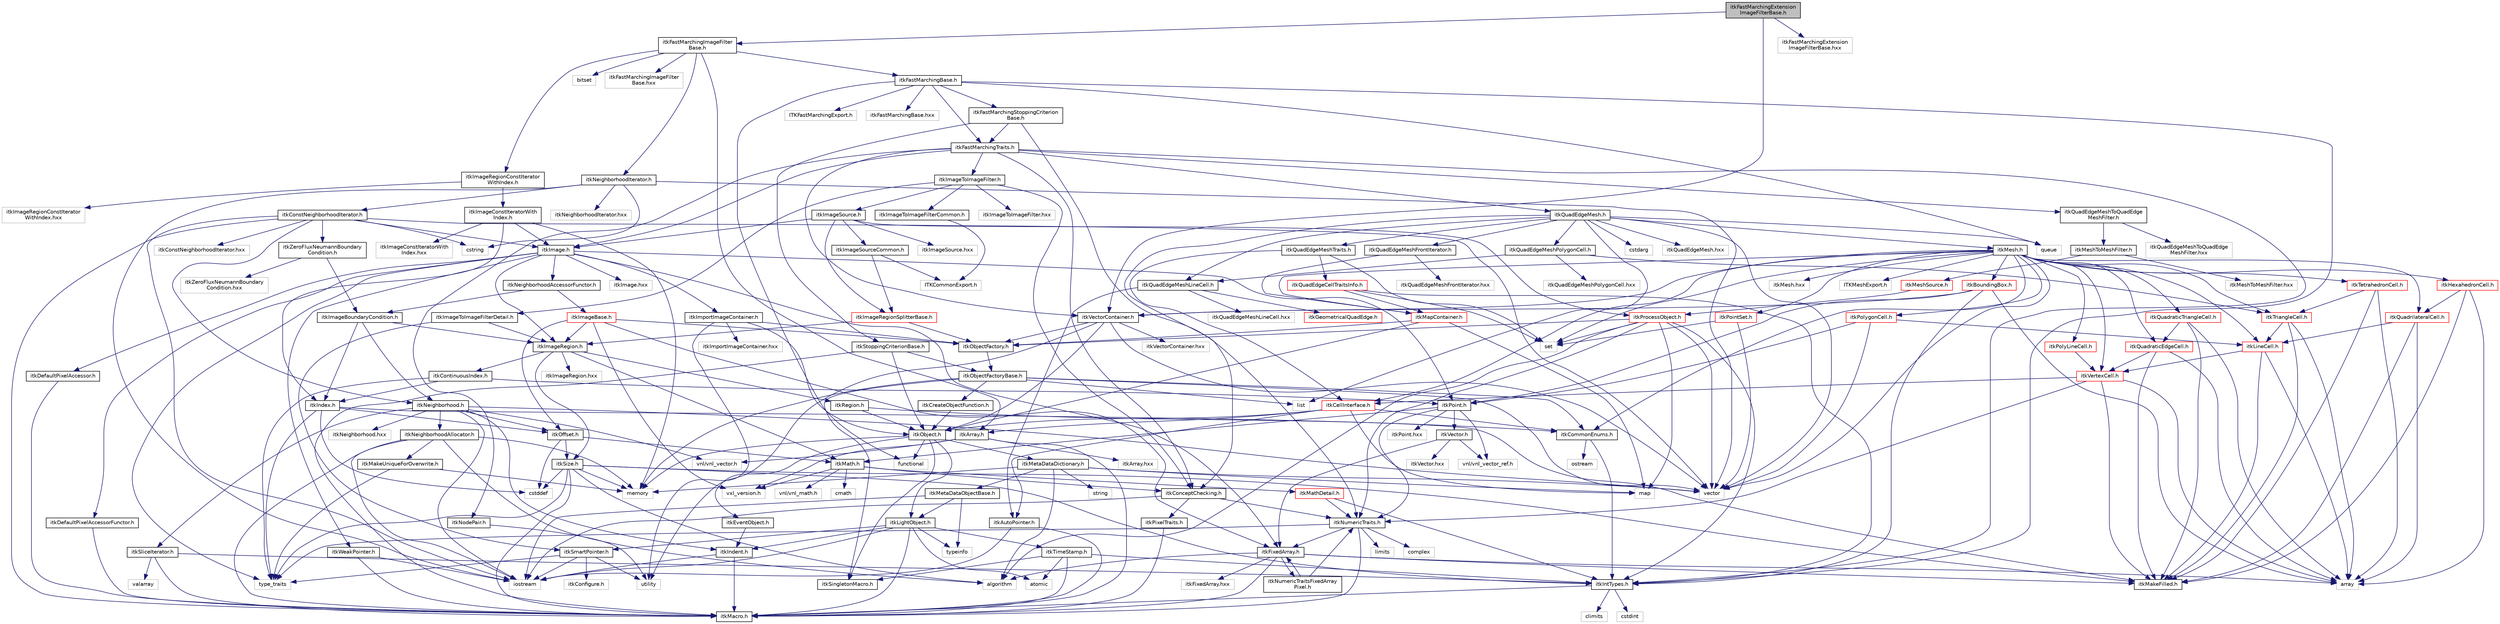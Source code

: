 digraph "itkFastMarchingExtensionImageFilterBase.h"
{
 // LATEX_PDF_SIZE
  edge [fontname="Helvetica",fontsize="10",labelfontname="Helvetica",labelfontsize="10"];
  node [fontname="Helvetica",fontsize="10",shape=record];
  Node1 [label="itkFastMarchingExtension\lImageFilterBase.h",height=0.2,width=0.4,color="black", fillcolor="grey75", style="filled", fontcolor="black",tooltip=" "];
  Node1 -> Node2 [color="midnightblue",fontsize="10",style="solid",fontname="Helvetica"];
  Node2 [label="itkFastMarchingImageFilter\lBase.h",height=0.2,width=0.4,color="black", fillcolor="white", style="filled",URL="$itkFastMarchingImageFilterBase_8h.html",tooltip=" "];
  Node2 -> Node3 [color="midnightblue",fontsize="10",style="solid",fontname="Helvetica"];
  Node3 [label="itkFastMarchingBase.h",height=0.2,width=0.4,color="black", fillcolor="white", style="filled",URL="$itkFastMarchingBase_8h.html",tooltip=" "];
  Node3 -> Node4 [color="midnightblue",fontsize="10",style="solid",fontname="Helvetica"];
  Node4 [label="itkIntTypes.h",height=0.2,width=0.4,color="black", fillcolor="white", style="filled",URL="$itkIntTypes_8h.html",tooltip=" "];
  Node4 -> Node5 [color="midnightblue",fontsize="10",style="solid",fontname="Helvetica"];
  Node5 [label="itkMacro.h",height=0.2,width=0.4,color="black", fillcolor="white", style="filled",URL="$itkMacro_8h.html",tooltip=" "];
  Node4 -> Node6 [color="midnightblue",fontsize="10",style="solid",fontname="Helvetica"];
  Node6 [label="cstdint",height=0.2,width=0.4,color="grey75", fillcolor="white", style="filled",tooltip=" "];
  Node4 -> Node7 [color="midnightblue",fontsize="10",style="solid",fontname="Helvetica"];
  Node7 [label="climits",height=0.2,width=0.4,color="grey75", fillcolor="white", style="filled",tooltip=" "];
  Node3 -> Node8 [color="midnightblue",fontsize="10",style="solid",fontname="Helvetica"];
  Node8 [label="itkFastMarchingStoppingCriterion\lBase.h",height=0.2,width=0.4,color="black", fillcolor="white", style="filled",URL="$itkFastMarchingStoppingCriterionBase_8h.html",tooltip=" "];
  Node8 -> Node9 [color="midnightblue",fontsize="10",style="solid",fontname="Helvetica"];
  Node9 [label="itkStoppingCriterionBase.h",height=0.2,width=0.4,color="black", fillcolor="white", style="filled",URL="$itkStoppingCriterionBase_8h.html",tooltip=" "];
  Node9 -> Node10 [color="midnightblue",fontsize="10",style="solid",fontname="Helvetica"];
  Node10 [label="itkObject.h",height=0.2,width=0.4,color="black", fillcolor="white", style="filled",URL="$itkObject_8h.html",tooltip=" "];
  Node10 -> Node11 [color="midnightblue",fontsize="10",style="solid",fontname="Helvetica"];
  Node11 [label="itkLightObject.h",height=0.2,width=0.4,color="black", fillcolor="white", style="filled",URL="$itkLightObject_8h.html",tooltip=" "];
  Node11 -> Node5 [color="midnightblue",fontsize="10",style="solid",fontname="Helvetica"];
  Node11 -> Node12 [color="midnightblue",fontsize="10",style="solid",fontname="Helvetica"];
  Node12 [label="itkSmartPointer.h",height=0.2,width=0.4,color="black", fillcolor="white", style="filled",URL="$itkSmartPointer_8h.html",tooltip=" "];
  Node12 -> Node13 [color="midnightblue",fontsize="10",style="solid",fontname="Helvetica"];
  Node13 [label="iostream",height=0.2,width=0.4,color="grey75", fillcolor="white", style="filled",tooltip=" "];
  Node12 -> Node14 [color="midnightblue",fontsize="10",style="solid",fontname="Helvetica"];
  Node14 [label="utility",height=0.2,width=0.4,color="grey75", fillcolor="white", style="filled",tooltip=" "];
  Node12 -> Node15 [color="midnightblue",fontsize="10",style="solid",fontname="Helvetica"];
  Node15 [label="type_traits",height=0.2,width=0.4,color="grey75", fillcolor="white", style="filled",tooltip=" "];
  Node12 -> Node16 [color="midnightblue",fontsize="10",style="solid",fontname="Helvetica"];
  Node16 [label="itkConfigure.h",height=0.2,width=0.4,color="grey75", fillcolor="white", style="filled",tooltip=" "];
  Node11 -> Node17 [color="midnightblue",fontsize="10",style="solid",fontname="Helvetica"];
  Node17 [label="itkTimeStamp.h",height=0.2,width=0.4,color="black", fillcolor="white", style="filled",URL="$itkTimeStamp_8h.html",tooltip=" "];
  Node17 -> Node5 [color="midnightblue",fontsize="10",style="solid",fontname="Helvetica"];
  Node17 -> Node4 [color="midnightblue",fontsize="10",style="solid",fontname="Helvetica"];
  Node17 -> Node18 [color="midnightblue",fontsize="10",style="solid",fontname="Helvetica"];
  Node18 [label="atomic",height=0.2,width=0.4,color="grey75", fillcolor="white", style="filled",tooltip=" "];
  Node17 -> Node19 [color="midnightblue",fontsize="10",style="solid",fontname="Helvetica"];
  Node19 [label="itkSingletonMacro.h",height=0.2,width=0.4,color="black", fillcolor="white", style="filled",URL="$itkSingletonMacro_8h.html",tooltip=" "];
  Node11 -> Node20 [color="midnightblue",fontsize="10",style="solid",fontname="Helvetica"];
  Node20 [label="itkIndent.h",height=0.2,width=0.4,color="black", fillcolor="white", style="filled",URL="$itkIndent_8h.html",tooltip=" "];
  Node20 -> Node5 [color="midnightblue",fontsize="10",style="solid",fontname="Helvetica"];
  Node20 -> Node13 [color="midnightblue",fontsize="10",style="solid",fontname="Helvetica"];
  Node11 -> Node18 [color="midnightblue",fontsize="10",style="solid",fontname="Helvetica"];
  Node11 -> Node13 [color="midnightblue",fontsize="10",style="solid",fontname="Helvetica"];
  Node11 -> Node21 [color="midnightblue",fontsize="10",style="solid",fontname="Helvetica"];
  Node21 [label="typeinfo",height=0.2,width=0.4,color="grey75", fillcolor="white", style="filled",tooltip=" "];
  Node10 -> Node22 [color="midnightblue",fontsize="10",style="solid",fontname="Helvetica"];
  Node22 [label="itkEventObject.h",height=0.2,width=0.4,color="black", fillcolor="white", style="filled",URL="$itkEventObject_8h.html",tooltip=" "];
  Node22 -> Node20 [color="midnightblue",fontsize="10",style="solid",fontname="Helvetica"];
  Node10 -> Node23 [color="midnightblue",fontsize="10",style="solid",fontname="Helvetica"];
  Node23 [label="itkMetaDataDictionary.h",height=0.2,width=0.4,color="black", fillcolor="white", style="filled",URL="$itkMetaDataDictionary_8h.html",tooltip=" "];
  Node23 -> Node24 [color="midnightblue",fontsize="10",style="solid",fontname="Helvetica"];
  Node24 [label="itkMetaDataObjectBase.h",height=0.2,width=0.4,color="black", fillcolor="white", style="filled",URL="$itkMetaDataObjectBase_8h.html",tooltip=" "];
  Node24 -> Node11 [color="midnightblue",fontsize="10",style="solid",fontname="Helvetica"];
  Node24 -> Node21 [color="midnightblue",fontsize="10",style="solid",fontname="Helvetica"];
  Node24 -> Node13 [color="midnightblue",fontsize="10",style="solid",fontname="Helvetica"];
  Node23 -> Node25 [color="midnightblue",fontsize="10",style="solid",fontname="Helvetica"];
  Node25 [label="algorithm",height=0.2,width=0.4,color="grey75", fillcolor="white", style="filled",tooltip=" "];
  Node23 -> Node26 [color="midnightblue",fontsize="10",style="solid",fontname="Helvetica"];
  Node26 [label="vector",height=0.2,width=0.4,color="grey75", fillcolor="white", style="filled",tooltip=" "];
  Node23 -> Node27 [color="midnightblue",fontsize="10",style="solid",fontname="Helvetica"];
  Node27 [label="map",height=0.2,width=0.4,color="grey75", fillcolor="white", style="filled",tooltip=" "];
  Node23 -> Node28 [color="midnightblue",fontsize="10",style="solid",fontname="Helvetica"];
  Node28 [label="string",height=0.2,width=0.4,color="grey75", fillcolor="white", style="filled",tooltip=" "];
  Node23 -> Node29 [color="midnightblue",fontsize="10",style="solid",fontname="Helvetica"];
  Node29 [label="memory",height=0.2,width=0.4,color="grey75", fillcolor="white", style="filled",tooltip=" "];
  Node10 -> Node19 [color="midnightblue",fontsize="10",style="solid",fontname="Helvetica"];
  Node10 -> Node30 [color="midnightblue",fontsize="10",style="solid",fontname="Helvetica"];
  Node30 [label="functional",height=0.2,width=0.4,color="grey75", fillcolor="white", style="filled",tooltip=" "];
  Node10 -> Node29 [color="midnightblue",fontsize="10",style="solid",fontname="Helvetica"];
  Node9 -> Node31 [color="midnightblue",fontsize="10",style="solid",fontname="Helvetica"];
  Node31 [label="itkObjectFactoryBase.h",height=0.2,width=0.4,color="black", fillcolor="white", style="filled",URL="$itkObjectFactoryBase_8h.html",tooltip=" "];
  Node31 -> Node32 [color="midnightblue",fontsize="10",style="solid",fontname="Helvetica"];
  Node32 [label="itkCreateObjectFunction.h",height=0.2,width=0.4,color="black", fillcolor="white", style="filled",URL="$itkCreateObjectFunction_8h.html",tooltip=" "];
  Node32 -> Node10 [color="midnightblue",fontsize="10",style="solid",fontname="Helvetica"];
  Node31 -> Node19 [color="midnightblue",fontsize="10",style="solid",fontname="Helvetica"];
  Node31 -> Node33 [color="midnightblue",fontsize="10",style="solid",fontname="Helvetica"];
  Node33 [label="itkCommonEnums.h",height=0.2,width=0.4,color="black", fillcolor="white", style="filled",URL="$itkCommonEnums_8h.html",tooltip=" "];
  Node33 -> Node4 [color="midnightblue",fontsize="10",style="solid",fontname="Helvetica"];
  Node33 -> Node34 [color="midnightblue",fontsize="10",style="solid",fontname="Helvetica"];
  Node34 [label="ostream",height=0.2,width=0.4,color="grey75", fillcolor="white", style="filled",tooltip=" "];
  Node31 -> Node35 [color="midnightblue",fontsize="10",style="solid",fontname="Helvetica"];
  Node35 [label="list",height=0.2,width=0.4,color="grey75", fillcolor="white", style="filled",tooltip=" "];
  Node31 -> Node29 [color="midnightblue",fontsize="10",style="solid",fontname="Helvetica"];
  Node31 -> Node26 [color="midnightblue",fontsize="10",style="solid",fontname="Helvetica"];
  Node9 -> Node5 [color="midnightblue",fontsize="10",style="solid",fontname="Helvetica"];
  Node8 -> Node36 [color="midnightblue",fontsize="10",style="solid",fontname="Helvetica"];
  Node36 [label="itkNumericTraits.h",height=0.2,width=0.4,color="black", fillcolor="white", style="filled",URL="$itkNumericTraits_8h.html",tooltip=" "];
  Node36 -> Node5 [color="midnightblue",fontsize="10",style="solid",fontname="Helvetica"];
  Node36 -> Node37 [color="midnightblue",fontsize="10",style="solid",fontname="Helvetica"];
  Node37 [label="limits",height=0.2,width=0.4,color="grey75", fillcolor="white", style="filled",tooltip=" "];
  Node36 -> Node38 [color="midnightblue",fontsize="10",style="solid",fontname="Helvetica"];
  Node38 [label="complex",height=0.2,width=0.4,color="grey75", fillcolor="white", style="filled",tooltip=" "];
  Node36 -> Node15 [color="midnightblue",fontsize="10",style="solid",fontname="Helvetica"];
  Node36 -> Node39 [color="midnightblue",fontsize="10",style="solid",fontname="Helvetica"];
  Node39 [label="itkFixedArray.h",height=0.2,width=0.4,color="black", fillcolor="white", style="filled",URL="$itkFixedArray_8h.html",tooltip=" "];
  Node39 -> Node5 [color="midnightblue",fontsize="10",style="solid",fontname="Helvetica"];
  Node39 -> Node40 [color="midnightblue",fontsize="10",style="solid",fontname="Helvetica"];
  Node40 [label="itkMakeFilled.h",height=0.2,width=0.4,color="black", fillcolor="white", style="filled",URL="$itkMakeFilled_8h.html",tooltip=" "];
  Node39 -> Node25 [color="midnightblue",fontsize="10",style="solid",fontname="Helvetica"];
  Node39 -> Node41 [color="midnightblue",fontsize="10",style="solid",fontname="Helvetica"];
  Node41 [label="array",height=0.2,width=0.4,color="grey75", fillcolor="white", style="filled",tooltip=" "];
  Node39 -> Node42 [color="midnightblue",fontsize="10",style="solid",fontname="Helvetica"];
  Node42 [label="itkFixedArray.hxx",height=0.2,width=0.4,color="grey75", fillcolor="white", style="filled",tooltip=" "];
  Node39 -> Node43 [color="midnightblue",fontsize="10",style="solid",fontname="Helvetica"];
  Node43 [label="itkNumericTraitsFixedArray\lPixel.h",height=0.2,width=0.4,color="black", fillcolor="white", style="filled",URL="$itkNumericTraitsFixedArrayPixel_8h.html",tooltip=" "];
  Node43 -> Node36 [color="midnightblue",fontsize="10",style="solid",fontname="Helvetica"];
  Node43 -> Node39 [color="midnightblue",fontsize="10",style="solid",fontname="Helvetica"];
  Node8 -> Node44 [color="midnightblue",fontsize="10",style="solid",fontname="Helvetica"];
  Node44 [label="itkFastMarchingTraits.h",height=0.2,width=0.4,color="black", fillcolor="white", style="filled",URL="$itkFastMarchingTraits_8h.html",tooltip=" "];
  Node44 -> Node4 [color="midnightblue",fontsize="10",style="solid",fontname="Helvetica"];
  Node44 -> Node45 [color="midnightblue",fontsize="10",style="solid",fontname="Helvetica"];
  Node45 [label="itkVectorContainer.h",height=0.2,width=0.4,color="black", fillcolor="white", style="filled",URL="$itkVectorContainer_8h.html",tooltip=" "];
  Node45 -> Node10 [color="midnightblue",fontsize="10",style="solid",fontname="Helvetica"];
  Node45 -> Node46 [color="midnightblue",fontsize="10",style="solid",fontname="Helvetica"];
  Node46 [label="itkObjectFactory.h",height=0.2,width=0.4,color="black", fillcolor="white", style="filled",URL="$itkObjectFactory_8h.html",tooltip=" "];
  Node46 -> Node31 [color="midnightblue",fontsize="10",style="solid",fontname="Helvetica"];
  Node45 -> Node14 [color="midnightblue",fontsize="10",style="solid",fontname="Helvetica"];
  Node45 -> Node26 [color="midnightblue",fontsize="10",style="solid",fontname="Helvetica"];
  Node45 -> Node47 [color="midnightblue",fontsize="10",style="solid",fontname="Helvetica"];
  Node47 [label="itkVectorContainer.hxx",height=0.2,width=0.4,color="grey75", fillcolor="white", style="filled",tooltip=" "];
  Node44 -> Node48 [color="midnightblue",fontsize="10",style="solid",fontname="Helvetica"];
  Node48 [label="itkConceptChecking.h",height=0.2,width=0.4,color="black", fillcolor="white", style="filled",URL="$itkConceptChecking_8h.html",tooltip=" "];
  Node48 -> Node49 [color="midnightblue",fontsize="10",style="solid",fontname="Helvetica"];
  Node49 [label="itkPixelTraits.h",height=0.2,width=0.4,color="black", fillcolor="white", style="filled",URL="$itkPixelTraits_8h.html",tooltip=" "];
  Node49 -> Node5 [color="midnightblue",fontsize="10",style="solid",fontname="Helvetica"];
  Node48 -> Node36 [color="midnightblue",fontsize="10",style="solid",fontname="Helvetica"];
  Node48 -> Node13 [color="midnightblue",fontsize="10",style="solid",fontname="Helvetica"];
  Node44 -> Node50 [color="midnightblue",fontsize="10",style="solid",fontname="Helvetica"];
  Node50 [label="itkImage.h",height=0.2,width=0.4,color="black", fillcolor="white", style="filled",URL="$itkImage_8h.html",tooltip=" "];
  Node50 -> Node51 [color="midnightblue",fontsize="10",style="solid",fontname="Helvetica"];
  Node51 [label="itkImageRegion.h",height=0.2,width=0.4,color="black", fillcolor="white", style="filled",URL="$itkImageRegion_8h.html",tooltip=" "];
  Node51 -> Node52 [color="midnightblue",fontsize="10",style="solid",fontname="Helvetica"];
  Node52 [label="itkRegion.h",height=0.2,width=0.4,color="black", fillcolor="white", style="filled",URL="$itkRegion_8h.html",tooltip=" "];
  Node52 -> Node10 [color="midnightblue",fontsize="10",style="solid",fontname="Helvetica"];
  Node52 -> Node33 [color="midnightblue",fontsize="10",style="solid",fontname="Helvetica"];
  Node51 -> Node53 [color="midnightblue",fontsize="10",style="solid",fontname="Helvetica"];
  Node53 [label="itkSize.h",height=0.2,width=0.4,color="black", fillcolor="white", style="filled",URL="$itkSize_8h.html",tooltip=" "];
  Node53 -> Node4 [color="midnightblue",fontsize="10",style="solid",fontname="Helvetica"];
  Node53 -> Node5 [color="midnightblue",fontsize="10",style="solid",fontname="Helvetica"];
  Node53 -> Node40 [color="midnightblue",fontsize="10",style="solid",fontname="Helvetica"];
  Node53 -> Node25 [color="midnightblue",fontsize="10",style="solid",fontname="Helvetica"];
  Node53 -> Node54 [color="midnightblue",fontsize="10",style="solid",fontname="Helvetica"];
  Node54 [label="cstddef",height=0.2,width=0.4,color="grey75", fillcolor="white", style="filled",tooltip=" "];
  Node53 -> Node15 [color="midnightblue",fontsize="10",style="solid",fontname="Helvetica"];
  Node53 -> Node29 [color="midnightblue",fontsize="10",style="solid",fontname="Helvetica"];
  Node51 -> Node55 [color="midnightblue",fontsize="10",style="solid",fontname="Helvetica"];
  Node55 [label="itkContinuousIndex.h",height=0.2,width=0.4,color="black", fillcolor="white", style="filled",URL="$itkContinuousIndex_8h.html",tooltip=" "];
  Node55 -> Node56 [color="midnightblue",fontsize="10",style="solid",fontname="Helvetica"];
  Node56 [label="itkPoint.h",height=0.2,width=0.4,color="black", fillcolor="white", style="filled",URL="$itkPoint_8h.html",tooltip=" "];
  Node56 -> Node36 [color="midnightblue",fontsize="10",style="solid",fontname="Helvetica"];
  Node56 -> Node57 [color="midnightblue",fontsize="10",style="solid",fontname="Helvetica"];
  Node57 [label="itkVector.h",height=0.2,width=0.4,color="black", fillcolor="white", style="filled",URL="$itkVector_8h.html",tooltip=" "];
  Node57 -> Node39 [color="midnightblue",fontsize="10",style="solid",fontname="Helvetica"];
  Node57 -> Node58 [color="midnightblue",fontsize="10",style="solid",fontname="Helvetica"];
  Node58 [label="vnl/vnl_vector_ref.h",height=0.2,width=0.4,color="grey75", fillcolor="white", style="filled",tooltip=" "];
  Node57 -> Node59 [color="midnightblue",fontsize="10",style="solid",fontname="Helvetica"];
  Node59 [label="itkVector.hxx",height=0.2,width=0.4,color="grey75", fillcolor="white", style="filled",tooltip=" "];
  Node56 -> Node58 [color="midnightblue",fontsize="10",style="solid",fontname="Helvetica"];
  Node56 -> Node60 [color="midnightblue",fontsize="10",style="solid",fontname="Helvetica"];
  Node60 [label="itkMath.h",height=0.2,width=0.4,color="black", fillcolor="white", style="filled",URL="$itkMath_8h.html",tooltip=" "];
  Node60 -> Node61 [color="midnightblue",fontsize="10",style="solid",fontname="Helvetica"];
  Node61 [label="cmath",height=0.2,width=0.4,color="grey75", fillcolor="white", style="filled",tooltip=" "];
  Node60 -> Node62 [color="midnightblue",fontsize="10",style="solid",fontname="Helvetica"];
  Node62 [label="itkMathDetail.h",height=0.2,width=0.4,color="red", fillcolor="white", style="filled",URL="$itkMathDetail_8h.html",tooltip=" "];
  Node62 -> Node4 [color="midnightblue",fontsize="10",style="solid",fontname="Helvetica"];
  Node62 -> Node36 [color="midnightblue",fontsize="10",style="solid",fontname="Helvetica"];
  Node60 -> Node48 [color="midnightblue",fontsize="10",style="solid",fontname="Helvetica"];
  Node60 -> Node64 [color="midnightblue",fontsize="10",style="solid",fontname="Helvetica"];
  Node64 [label="vnl/vnl_math.h",height=0.2,width=0.4,color="grey75", fillcolor="white", style="filled",tooltip=" "];
  Node60 -> Node65 [color="midnightblue",fontsize="10",style="solid",fontname="Helvetica"];
  Node65 [label="vxl_version.h",height=0.2,width=0.4,color="grey75", fillcolor="white", style="filled",tooltip=" "];
  Node56 -> Node66 [color="midnightblue",fontsize="10",style="solid",fontname="Helvetica"];
  Node66 [label="itkPoint.hxx",height=0.2,width=0.4,color="grey75", fillcolor="white", style="filled",tooltip=" "];
  Node55 -> Node67 [color="midnightblue",fontsize="10",style="solid",fontname="Helvetica"];
  Node67 [label="itkIndex.h",height=0.2,width=0.4,color="black", fillcolor="white", style="filled",URL="$itkIndex_8h.html",tooltip=" "];
  Node67 -> Node40 [color="midnightblue",fontsize="10",style="solid",fontname="Helvetica"];
  Node67 -> Node68 [color="midnightblue",fontsize="10",style="solid",fontname="Helvetica"];
  Node68 [label="itkOffset.h",height=0.2,width=0.4,color="black", fillcolor="white", style="filled",URL="$itkOffset_8h.html",tooltip=" "];
  Node68 -> Node53 [color="midnightblue",fontsize="10",style="solid",fontname="Helvetica"];
  Node68 -> Node60 [color="midnightblue",fontsize="10",style="solid",fontname="Helvetica"];
  Node68 -> Node54 [color="midnightblue",fontsize="10",style="solid",fontname="Helvetica"];
  Node67 -> Node54 [color="midnightblue",fontsize="10",style="solid",fontname="Helvetica"];
  Node67 -> Node15 [color="midnightblue",fontsize="10",style="solid",fontname="Helvetica"];
  Node55 -> Node15 [color="midnightblue",fontsize="10",style="solid",fontname="Helvetica"];
  Node51 -> Node60 [color="midnightblue",fontsize="10",style="solid",fontname="Helvetica"];
  Node51 -> Node69 [color="midnightblue",fontsize="10",style="solid",fontname="Helvetica"];
  Node69 [label="itkImageRegion.hxx",height=0.2,width=0.4,color="grey75", fillcolor="white", style="filled",tooltip=" "];
  Node50 -> Node70 [color="midnightblue",fontsize="10",style="solid",fontname="Helvetica"];
  Node70 [label="itkImportImageContainer.h",height=0.2,width=0.4,color="black", fillcolor="white", style="filled",URL="$itkImportImageContainer_8h.html",tooltip=" "];
  Node70 -> Node10 [color="midnightblue",fontsize="10",style="solid",fontname="Helvetica"];
  Node70 -> Node46 [color="midnightblue",fontsize="10",style="solid",fontname="Helvetica"];
  Node70 -> Node14 [color="midnightblue",fontsize="10",style="solid",fontname="Helvetica"];
  Node70 -> Node71 [color="midnightblue",fontsize="10",style="solid",fontname="Helvetica"];
  Node71 [label="itkImportImageContainer.hxx",height=0.2,width=0.4,color="grey75", fillcolor="white", style="filled",tooltip=" "];
  Node50 -> Node72 [color="midnightblue",fontsize="10",style="solid",fontname="Helvetica"];
  Node72 [label="itkDefaultPixelAccessor.h",height=0.2,width=0.4,color="black", fillcolor="white", style="filled",URL="$itkDefaultPixelAccessor_8h.html",tooltip=" "];
  Node72 -> Node5 [color="midnightblue",fontsize="10",style="solid",fontname="Helvetica"];
  Node50 -> Node73 [color="midnightblue",fontsize="10",style="solid",fontname="Helvetica"];
  Node73 [label="itkDefaultPixelAccessorFunctor.h",height=0.2,width=0.4,color="black", fillcolor="white", style="filled",URL="$itkDefaultPixelAccessorFunctor_8h.html",tooltip=" "];
  Node73 -> Node5 [color="midnightblue",fontsize="10",style="solid",fontname="Helvetica"];
  Node50 -> Node56 [color="midnightblue",fontsize="10",style="solid",fontname="Helvetica"];
  Node50 -> Node39 [color="midnightblue",fontsize="10",style="solid",fontname="Helvetica"];
  Node50 -> Node74 [color="midnightblue",fontsize="10",style="solid",fontname="Helvetica"];
  Node74 [label="itkWeakPointer.h",height=0.2,width=0.4,color="black", fillcolor="white", style="filled",URL="$itkWeakPointer_8h.html",tooltip=" "];
  Node74 -> Node5 [color="midnightblue",fontsize="10",style="solid",fontname="Helvetica"];
  Node74 -> Node13 [color="midnightblue",fontsize="10",style="solid",fontname="Helvetica"];
  Node50 -> Node75 [color="midnightblue",fontsize="10",style="solid",fontname="Helvetica"];
  Node75 [label="itkNeighborhoodAccessorFunctor.h",height=0.2,width=0.4,color="black", fillcolor="white", style="filled",URL="$itkNeighborhoodAccessorFunctor_8h.html",tooltip=" "];
  Node75 -> Node76 [color="midnightblue",fontsize="10",style="solid",fontname="Helvetica"];
  Node76 [label="itkImageBoundaryCondition.h",height=0.2,width=0.4,color="black", fillcolor="white", style="filled",URL="$itkImageBoundaryCondition_8h.html",tooltip=" "];
  Node76 -> Node67 [color="midnightblue",fontsize="10",style="solid",fontname="Helvetica"];
  Node76 -> Node77 [color="midnightblue",fontsize="10",style="solid",fontname="Helvetica"];
  Node77 [label="itkNeighborhood.h",height=0.2,width=0.4,color="black", fillcolor="white", style="filled",URL="$itkNeighborhood_8h.html",tooltip=" "];
  Node77 -> Node13 [color="midnightblue",fontsize="10",style="solid",fontname="Helvetica"];
  Node77 -> Node78 [color="midnightblue",fontsize="10",style="solid",fontname="Helvetica"];
  Node78 [label="itkNeighborhoodAllocator.h",height=0.2,width=0.4,color="black", fillcolor="white", style="filled",URL="$itkNeighborhoodAllocator_8h.html",tooltip=" "];
  Node78 -> Node79 [color="midnightblue",fontsize="10",style="solid",fontname="Helvetica"];
  Node79 [label="itkMakeUniqueForOverwrite.h",height=0.2,width=0.4,color="black", fillcolor="white", style="filled",URL="$itkMakeUniqueForOverwrite_8h.html",tooltip=" "];
  Node79 -> Node29 [color="midnightblue",fontsize="10",style="solid",fontname="Helvetica"];
  Node79 -> Node15 [color="midnightblue",fontsize="10",style="solid",fontname="Helvetica"];
  Node78 -> Node25 [color="midnightblue",fontsize="10",style="solid",fontname="Helvetica"];
  Node78 -> Node13 [color="midnightblue",fontsize="10",style="solid",fontname="Helvetica"];
  Node78 -> Node29 [color="midnightblue",fontsize="10",style="solid",fontname="Helvetica"];
  Node78 -> Node5 [color="midnightblue",fontsize="10",style="solid",fontname="Helvetica"];
  Node77 -> Node20 [color="midnightblue",fontsize="10",style="solid",fontname="Helvetica"];
  Node77 -> Node80 [color="midnightblue",fontsize="10",style="solid",fontname="Helvetica"];
  Node80 [label="itkSliceIterator.h",height=0.2,width=0.4,color="black", fillcolor="white", style="filled",URL="$itkSliceIterator_8h.html",tooltip=" "];
  Node80 -> Node5 [color="midnightblue",fontsize="10",style="solid",fontname="Helvetica"];
  Node80 -> Node4 [color="midnightblue",fontsize="10",style="solid",fontname="Helvetica"];
  Node80 -> Node81 [color="midnightblue",fontsize="10",style="solid",fontname="Helvetica"];
  Node81 [label="valarray",height=0.2,width=0.4,color="grey75", fillcolor="white", style="filled",tooltip=" "];
  Node77 -> Node82 [color="midnightblue",fontsize="10",style="solid",fontname="Helvetica"];
  Node82 [label="vnl/vnl_vector.h",height=0.2,width=0.4,color="grey75", fillcolor="white", style="filled",tooltip=" "];
  Node77 -> Node68 [color="midnightblue",fontsize="10",style="solid",fontname="Helvetica"];
  Node77 -> Node26 [color="midnightblue",fontsize="10",style="solid",fontname="Helvetica"];
  Node77 -> Node83 [color="midnightblue",fontsize="10",style="solid",fontname="Helvetica"];
  Node83 [label="itkNeighborhood.hxx",height=0.2,width=0.4,color="grey75", fillcolor="white", style="filled",tooltip=" "];
  Node76 -> Node51 [color="midnightblue",fontsize="10",style="solid",fontname="Helvetica"];
  Node75 -> Node84 [color="midnightblue",fontsize="10",style="solid",fontname="Helvetica"];
  Node84 [label="itkImageBase.h",height=0.2,width=0.4,color="red", fillcolor="white", style="filled",URL="$itkImageBase_8h.html",tooltip=" "];
  Node84 -> Node51 [color="midnightblue",fontsize="10",style="solid",fontname="Helvetica"];
  Node84 -> Node46 [color="midnightblue",fontsize="10",style="solid",fontname="Helvetica"];
  Node84 -> Node68 [color="midnightblue",fontsize="10",style="solid",fontname="Helvetica"];
  Node84 -> Node39 [color="midnightblue",fontsize="10",style="solid",fontname="Helvetica"];
  Node84 -> Node65 [color="midnightblue",fontsize="10",style="solid",fontname="Helvetica"];
  Node50 -> Node15 [color="midnightblue",fontsize="10",style="solid",fontname="Helvetica"];
  Node50 -> Node101 [color="midnightblue",fontsize="10",style="solid",fontname="Helvetica"];
  Node101 [label="itkImage.hxx",height=0.2,width=0.4,color="grey75", fillcolor="white", style="filled",tooltip=" "];
  Node44 -> Node102 [color="midnightblue",fontsize="10",style="solid",fontname="Helvetica"];
  Node102 [label="itkQuadEdgeMesh.h",height=0.2,width=0.4,color="black", fillcolor="white", style="filled",URL="$itkQuadEdgeMesh_8h.html",tooltip=" "];
  Node102 -> Node103 [color="midnightblue",fontsize="10",style="solid",fontname="Helvetica"];
  Node103 [label="cstdarg",height=0.2,width=0.4,color="grey75", fillcolor="white", style="filled",tooltip=" "];
  Node102 -> Node104 [color="midnightblue",fontsize="10",style="solid",fontname="Helvetica"];
  Node104 [label="queue",height=0.2,width=0.4,color="grey75", fillcolor="white", style="filled",tooltip=" "];
  Node102 -> Node26 [color="midnightblue",fontsize="10",style="solid",fontname="Helvetica"];
  Node102 -> Node35 [color="midnightblue",fontsize="10",style="solid",fontname="Helvetica"];
  Node102 -> Node105 [color="midnightblue",fontsize="10",style="solid",fontname="Helvetica"];
  Node105 [label="itkMesh.h",height=0.2,width=0.4,color="black", fillcolor="white", style="filled",URL="$itkMesh_8h.html",tooltip=" "];
  Node105 -> Node106 [color="midnightblue",fontsize="10",style="solid",fontname="Helvetica"];
  Node106 [label="itkPointSet.h",height=0.2,width=0.4,color="red", fillcolor="white", style="filled",URL="$itkPointSet_8h.html",tooltip=" "];
  Node106 -> Node26 [color="midnightblue",fontsize="10",style="solid",fontname="Helvetica"];
  Node106 -> Node114 [color="midnightblue",fontsize="10",style="solid",fontname="Helvetica"];
  Node114 [label="set",height=0.2,width=0.4,color="grey75", fillcolor="white", style="filled",tooltip=" "];
  Node105 -> Node116 [color="midnightblue",fontsize="10",style="solid",fontname="Helvetica"];
  Node116 [label="itkBoundingBox.h",height=0.2,width=0.4,color="red", fillcolor="white", style="filled",URL="$itkBoundingBox_8h.html",tooltip=" "];
  Node116 -> Node56 [color="midnightblue",fontsize="10",style="solid",fontname="Helvetica"];
  Node116 -> Node45 [color="midnightblue",fontsize="10",style="solid",fontname="Helvetica"];
  Node116 -> Node4 [color="midnightblue",fontsize="10",style="solid",fontname="Helvetica"];
  Node116 -> Node41 [color="midnightblue",fontsize="10",style="solid",fontname="Helvetica"];
  Node105 -> Node108 [color="midnightblue",fontsize="10",style="solid",fontname="Helvetica"];
  Node108 [label="itkCellInterface.h",height=0.2,width=0.4,color="red", fillcolor="white", style="filled",URL="$itkCellInterface_8h.html",tooltip=" "];
  Node108 -> Node10 [color="midnightblue",fontsize="10",style="solid",fontname="Helvetica"];
  Node108 -> Node110 [color="midnightblue",fontsize="10",style="solid",fontname="Helvetica"];
  Node110 [label="itkAutoPointer.h",height=0.2,width=0.4,color="black", fillcolor="white", style="filled",URL="$itkAutoPointer_8h.html",tooltip=" "];
  Node110 -> Node5 [color="midnightblue",fontsize="10",style="solid",fontname="Helvetica"];
  Node110 -> Node13 [color="midnightblue",fontsize="10",style="solid",fontname="Helvetica"];
  Node108 -> Node111 [color="midnightblue",fontsize="10",style="solid",fontname="Helvetica"];
  Node111 [label="itkArray.h",height=0.2,width=0.4,color="black", fillcolor="white", style="filled",URL="$itkArray_8h.html",tooltip=" "];
  Node111 -> Node5 [color="midnightblue",fontsize="10",style="solid",fontname="Helvetica"];
  Node111 -> Node65 [color="midnightblue",fontsize="10",style="solid",fontname="Helvetica"];
  Node111 -> Node82 [color="midnightblue",fontsize="10",style="solid",fontname="Helvetica"];
  Node111 -> Node112 [color="midnightblue",fontsize="10",style="solid",fontname="Helvetica"];
  Node112 [label="itkArray.hxx",height=0.2,width=0.4,color="grey75", fillcolor="white", style="filled",tooltip=" "];
  Node108 -> Node33 [color="midnightblue",fontsize="10",style="solid",fontname="Helvetica"];
  Node108 -> Node27 [color="midnightblue",fontsize="10",style="solid",fontname="Helvetica"];
  Node105 -> Node118 [color="midnightblue",fontsize="10",style="solid",fontname="Helvetica"];
  Node118 [label="itkMapContainer.h",height=0.2,width=0.4,color="red", fillcolor="white", style="filled",URL="$itkMapContainer_8h.html",tooltip=" "];
  Node118 -> Node10 [color="midnightblue",fontsize="10",style="solid",fontname="Helvetica"];
  Node118 -> Node46 [color="midnightblue",fontsize="10",style="solid",fontname="Helvetica"];
  Node118 -> Node27 [color="midnightblue",fontsize="10",style="solid",fontname="Helvetica"];
  Node105 -> Node33 [color="midnightblue",fontsize="10",style="solid",fontname="Helvetica"];
  Node105 -> Node120 [color="midnightblue",fontsize="10",style="solid",fontname="Helvetica"];
  Node120 [label="ITKMeshExport.h",height=0.2,width=0.4,color="grey75", fillcolor="white", style="filled",tooltip=" "];
  Node105 -> Node26 [color="midnightblue",fontsize="10",style="solid",fontname="Helvetica"];
  Node105 -> Node114 [color="midnightblue",fontsize="10",style="solid",fontname="Helvetica"];
  Node105 -> Node45 [color="midnightblue",fontsize="10",style="solid",fontname="Helvetica"];
  Node105 -> Node121 [color="midnightblue",fontsize="10",style="solid",fontname="Helvetica"];
  Node121 [label="itkVertexCell.h",height=0.2,width=0.4,color="red", fillcolor="white", style="filled",URL="$itkVertexCell_8h.html",tooltip=" "];
  Node121 -> Node108 [color="midnightblue",fontsize="10",style="solid",fontname="Helvetica"];
  Node121 -> Node36 [color="midnightblue",fontsize="10",style="solid",fontname="Helvetica"];
  Node121 -> Node40 [color="midnightblue",fontsize="10",style="solid",fontname="Helvetica"];
  Node121 -> Node41 [color="midnightblue",fontsize="10",style="solid",fontname="Helvetica"];
  Node105 -> Node123 [color="midnightblue",fontsize="10",style="solid",fontname="Helvetica"];
  Node123 [label="itkLineCell.h",height=0.2,width=0.4,color="red", fillcolor="white", style="filled",URL="$itkLineCell_8h.html",tooltip=" "];
  Node123 -> Node121 [color="midnightblue",fontsize="10",style="solid",fontname="Helvetica"];
  Node123 -> Node40 [color="midnightblue",fontsize="10",style="solid",fontname="Helvetica"];
  Node123 -> Node41 [color="midnightblue",fontsize="10",style="solid",fontname="Helvetica"];
  Node105 -> Node125 [color="midnightblue",fontsize="10",style="solid",fontname="Helvetica"];
  Node125 [label="itkPolyLineCell.h",height=0.2,width=0.4,color="red", fillcolor="white", style="filled",URL="$itkPolyLineCell_8h.html",tooltip=" "];
  Node125 -> Node121 [color="midnightblue",fontsize="10",style="solid",fontname="Helvetica"];
  Node105 -> Node127 [color="midnightblue",fontsize="10",style="solid",fontname="Helvetica"];
  Node127 [label="itkTriangleCell.h",height=0.2,width=0.4,color="red", fillcolor="white", style="filled",URL="$itkTriangleCell_8h.html",tooltip=" "];
  Node127 -> Node123 [color="midnightblue",fontsize="10",style="solid",fontname="Helvetica"];
  Node127 -> Node40 [color="midnightblue",fontsize="10",style="solid",fontname="Helvetica"];
  Node127 -> Node41 [color="midnightblue",fontsize="10",style="solid",fontname="Helvetica"];
  Node105 -> Node130 [color="midnightblue",fontsize="10",style="solid",fontname="Helvetica"];
  Node130 [label="itkQuadrilateralCell.h",height=0.2,width=0.4,color="red", fillcolor="white", style="filled",URL="$itkQuadrilateralCell_8h.html",tooltip=" "];
  Node130 -> Node123 [color="midnightblue",fontsize="10",style="solid",fontname="Helvetica"];
  Node130 -> Node40 [color="midnightblue",fontsize="10",style="solid",fontname="Helvetica"];
  Node130 -> Node41 [color="midnightblue",fontsize="10",style="solid",fontname="Helvetica"];
  Node105 -> Node133 [color="midnightblue",fontsize="10",style="solid",fontname="Helvetica"];
  Node133 [label="itkPolygonCell.h",height=0.2,width=0.4,color="red", fillcolor="white", style="filled",URL="$itkPolygonCell_8h.html",tooltip=" "];
  Node133 -> Node123 [color="midnightblue",fontsize="10",style="solid",fontname="Helvetica"];
  Node133 -> Node56 [color="midnightblue",fontsize="10",style="solid",fontname="Helvetica"];
  Node133 -> Node26 [color="midnightblue",fontsize="10",style="solid",fontname="Helvetica"];
  Node105 -> Node136 [color="midnightblue",fontsize="10",style="solid",fontname="Helvetica"];
  Node136 [label="itkTetrahedronCell.h",height=0.2,width=0.4,color="red", fillcolor="white", style="filled",URL="$itkTetrahedronCell_8h.html",tooltip=" "];
  Node136 -> Node127 [color="midnightblue",fontsize="10",style="solid",fontname="Helvetica"];
  Node136 -> Node40 [color="midnightblue",fontsize="10",style="solid",fontname="Helvetica"];
  Node136 -> Node41 [color="midnightblue",fontsize="10",style="solid",fontname="Helvetica"];
  Node105 -> Node139 [color="midnightblue",fontsize="10",style="solid",fontname="Helvetica"];
  Node139 [label="itkHexahedronCell.h",height=0.2,width=0.4,color="red", fillcolor="white", style="filled",URL="$itkHexahedronCell_8h.html",tooltip=" "];
  Node139 -> Node130 [color="midnightblue",fontsize="10",style="solid",fontname="Helvetica"];
  Node139 -> Node40 [color="midnightblue",fontsize="10",style="solid",fontname="Helvetica"];
  Node139 -> Node41 [color="midnightblue",fontsize="10",style="solid",fontname="Helvetica"];
  Node105 -> Node142 [color="midnightblue",fontsize="10",style="solid",fontname="Helvetica"];
  Node142 [label="itkQuadraticEdgeCell.h",height=0.2,width=0.4,color="red", fillcolor="white", style="filled",URL="$itkQuadraticEdgeCell_8h.html",tooltip=" "];
  Node142 -> Node121 [color="midnightblue",fontsize="10",style="solid",fontname="Helvetica"];
  Node142 -> Node40 [color="midnightblue",fontsize="10",style="solid",fontname="Helvetica"];
  Node142 -> Node41 [color="midnightblue",fontsize="10",style="solid",fontname="Helvetica"];
  Node105 -> Node144 [color="midnightblue",fontsize="10",style="solid",fontname="Helvetica"];
  Node144 [label="itkQuadraticTriangleCell.h",height=0.2,width=0.4,color="red", fillcolor="white", style="filled",URL="$itkQuadraticTriangleCell_8h.html",tooltip=" "];
  Node144 -> Node142 [color="midnightblue",fontsize="10",style="solid",fontname="Helvetica"];
  Node144 -> Node40 [color="midnightblue",fontsize="10",style="solid",fontname="Helvetica"];
  Node144 -> Node41 [color="midnightblue",fontsize="10",style="solid",fontname="Helvetica"];
  Node105 -> Node147 [color="midnightblue",fontsize="10",style="solid",fontname="Helvetica"];
  Node147 [label="itkMesh.hxx",height=0.2,width=0.4,color="grey75", fillcolor="white", style="filled",tooltip=" "];
  Node102 -> Node148 [color="midnightblue",fontsize="10",style="solid",fontname="Helvetica"];
  Node148 [label="itkQuadEdgeMeshTraits.h",height=0.2,width=0.4,color="black", fillcolor="white", style="filled",URL="$itkQuadEdgeMeshTraits_8h.html",tooltip=" "];
  Node148 -> Node114 [color="midnightblue",fontsize="10",style="solid",fontname="Helvetica"];
  Node148 -> Node108 [color="midnightblue",fontsize="10",style="solid",fontname="Helvetica"];
  Node148 -> Node149 [color="midnightblue",fontsize="10",style="solid",fontname="Helvetica"];
  Node149 [label="itkQuadEdgeCellTraitsInfo.h",height=0.2,width=0.4,color="red", fillcolor="white", style="filled",URL="$itkQuadEdgeCellTraitsInfo_8h.html",tooltip=" "];
  Node149 -> Node118 [color="midnightblue",fontsize="10",style="solid",fontname="Helvetica"];
  Node149 -> Node4 [color="midnightblue",fontsize="10",style="solid",fontname="Helvetica"];
  Node149 -> Node114 [color="midnightblue",fontsize="10",style="solid",fontname="Helvetica"];
  Node102 -> Node157 [color="midnightblue",fontsize="10",style="solid",fontname="Helvetica"];
  Node157 [label="itkQuadEdgeMeshLineCell.h",height=0.2,width=0.4,color="black", fillcolor="white", style="filled",URL="$itkQuadEdgeMeshLineCell_8h.html",tooltip=" "];
  Node157 -> Node110 [color="midnightblue",fontsize="10",style="solid",fontname="Helvetica"];
  Node157 -> Node151 [color="midnightblue",fontsize="10",style="solid",fontname="Helvetica"];
  Node151 [label="itkGeometricalQuadEdge.h",height=0.2,width=0.4,color="red", fillcolor="white", style="filled",URL="$itkGeometricalQuadEdge_8h.html",tooltip=" "];
  Node157 -> Node158 [color="midnightblue",fontsize="10",style="solid",fontname="Helvetica"];
  Node158 [label="itkQuadEdgeMeshLineCell.hxx",height=0.2,width=0.4,color="grey75", fillcolor="white", style="filled",tooltip=" "];
  Node102 -> Node159 [color="midnightblue",fontsize="10",style="solid",fontname="Helvetica"];
  Node159 [label="itkQuadEdgeMeshPolygonCell.h",height=0.2,width=0.4,color="black", fillcolor="white", style="filled",URL="$itkQuadEdgeMeshPolygonCell_8h.html",tooltip=" "];
  Node159 -> Node127 [color="midnightblue",fontsize="10",style="solid",fontname="Helvetica"];
  Node159 -> Node157 [color="midnightblue",fontsize="10",style="solid",fontname="Helvetica"];
  Node159 -> Node160 [color="midnightblue",fontsize="10",style="solid",fontname="Helvetica"];
  Node160 [label="itkQuadEdgeMeshPolygonCell.hxx",height=0.2,width=0.4,color="grey75", fillcolor="white", style="filled",tooltip=" "];
  Node102 -> Node161 [color="midnightblue",fontsize="10",style="solid",fontname="Helvetica"];
  Node161 [label="itkQuadEdgeMeshFrontIterator.h",height=0.2,width=0.4,color="black", fillcolor="white", style="filled",URL="$itkQuadEdgeMeshFrontIterator_8h.html",tooltip=" "];
  Node161 -> Node118 [color="midnightblue",fontsize="10",style="solid",fontname="Helvetica"];
  Node161 -> Node162 [color="midnightblue",fontsize="10",style="solid",fontname="Helvetica"];
  Node162 [label="itkQuadEdgeMeshFrontIterator.hxx",height=0.2,width=0.4,color="grey75", fillcolor="white", style="filled",tooltip=" "];
  Node102 -> Node48 [color="midnightblue",fontsize="10",style="solid",fontname="Helvetica"];
  Node102 -> Node163 [color="midnightblue",fontsize="10",style="solid",fontname="Helvetica"];
  Node163 [label="itkQuadEdgeMesh.hxx",height=0.2,width=0.4,color="grey75", fillcolor="white", style="filled",tooltip=" "];
  Node44 -> Node164 [color="midnightblue",fontsize="10",style="solid",fontname="Helvetica"];
  Node164 [label="itkQuadEdgeMeshToQuadEdge\lMeshFilter.h",height=0.2,width=0.4,color="black", fillcolor="white", style="filled",URL="$itkQuadEdgeMeshToQuadEdgeMeshFilter_8h.html",tooltip=" "];
  Node164 -> Node165 [color="midnightblue",fontsize="10",style="solid",fontname="Helvetica"];
  Node165 [label="itkMeshToMeshFilter.h",height=0.2,width=0.4,color="black", fillcolor="white", style="filled",URL="$itkMeshToMeshFilter_8h.html",tooltip=" "];
  Node165 -> Node166 [color="midnightblue",fontsize="10",style="solid",fontname="Helvetica"];
  Node166 [label="itkMeshSource.h",height=0.2,width=0.4,color="red", fillcolor="white", style="filled",URL="$itkMeshSource_8h.html",tooltip=" "];
  Node166 -> Node167 [color="midnightblue",fontsize="10",style="solid",fontname="Helvetica"];
  Node167 [label="itkProcessObject.h",height=0.2,width=0.4,color="red", fillcolor="white", style="filled",URL="$itkProcessObject_8h.html",tooltip=" "];
  Node167 -> Node46 [color="midnightblue",fontsize="10",style="solid",fontname="Helvetica"];
  Node167 -> Node36 [color="midnightblue",fontsize="10",style="solid",fontname="Helvetica"];
  Node167 -> Node4 [color="midnightblue",fontsize="10",style="solid",fontname="Helvetica"];
  Node167 -> Node26 [color="midnightblue",fontsize="10",style="solid",fontname="Helvetica"];
  Node167 -> Node27 [color="midnightblue",fontsize="10",style="solid",fontname="Helvetica"];
  Node167 -> Node114 [color="midnightblue",fontsize="10",style="solid",fontname="Helvetica"];
  Node167 -> Node25 [color="midnightblue",fontsize="10",style="solid",fontname="Helvetica"];
  Node165 -> Node172 [color="midnightblue",fontsize="10",style="solid",fontname="Helvetica"];
  Node172 [label="itkMeshToMeshFilter.hxx",height=0.2,width=0.4,color="grey75", fillcolor="white", style="filled",tooltip=" "];
  Node164 -> Node173 [color="midnightblue",fontsize="10",style="solid",fontname="Helvetica"];
  Node173 [label="itkQuadEdgeMeshToQuadEdge\lMeshFilter.hxx",height=0.2,width=0.4,color="grey75", fillcolor="white", style="filled",tooltip=" "];
  Node44 -> Node174 [color="midnightblue",fontsize="10",style="solid",fontname="Helvetica"];
  Node174 [label="itkImageToImageFilter.h",height=0.2,width=0.4,color="black", fillcolor="white", style="filled",URL="$itkImageToImageFilter_8h.html",tooltip=" "];
  Node174 -> Node175 [color="midnightblue",fontsize="10",style="solid",fontname="Helvetica"];
  Node175 [label="itkImageSource.h",height=0.2,width=0.4,color="black", fillcolor="white", style="filled",URL="$itkImageSource_8h.html",tooltip=" "];
  Node175 -> Node167 [color="midnightblue",fontsize="10",style="solid",fontname="Helvetica"];
  Node175 -> Node50 [color="midnightblue",fontsize="10",style="solid",fontname="Helvetica"];
  Node175 -> Node176 [color="midnightblue",fontsize="10",style="solid",fontname="Helvetica"];
  Node176 [label="itkImageRegionSplitterBase.h",height=0.2,width=0.4,color="red", fillcolor="white", style="filled",URL="$itkImageRegionSplitterBase_8h.html",tooltip=" "];
  Node176 -> Node51 [color="midnightblue",fontsize="10",style="solid",fontname="Helvetica"];
  Node176 -> Node46 [color="midnightblue",fontsize="10",style="solid",fontname="Helvetica"];
  Node175 -> Node178 [color="midnightblue",fontsize="10",style="solid",fontname="Helvetica"];
  Node178 [label="itkImageSourceCommon.h",height=0.2,width=0.4,color="black", fillcolor="white", style="filled",URL="$itkImageSourceCommon_8h.html",tooltip=" "];
  Node178 -> Node179 [color="midnightblue",fontsize="10",style="solid",fontname="Helvetica"];
  Node179 [label="ITKCommonExport.h",height=0.2,width=0.4,color="grey75", fillcolor="white", style="filled",tooltip=" "];
  Node178 -> Node176 [color="midnightblue",fontsize="10",style="solid",fontname="Helvetica"];
  Node175 -> Node180 [color="midnightblue",fontsize="10",style="solid",fontname="Helvetica"];
  Node180 [label="itkImageSource.hxx",height=0.2,width=0.4,color="grey75", fillcolor="white", style="filled",tooltip=" "];
  Node174 -> Node48 [color="midnightblue",fontsize="10",style="solid",fontname="Helvetica"];
  Node174 -> Node181 [color="midnightblue",fontsize="10",style="solid",fontname="Helvetica"];
  Node181 [label="itkImageToImageFilterDetail.h",height=0.2,width=0.4,color="black", fillcolor="white", style="filled",URL="$itkImageToImageFilterDetail_8h.html",tooltip=" "];
  Node181 -> Node51 [color="midnightblue",fontsize="10",style="solid",fontname="Helvetica"];
  Node181 -> Node12 [color="midnightblue",fontsize="10",style="solid",fontname="Helvetica"];
  Node174 -> Node182 [color="midnightblue",fontsize="10",style="solid",fontname="Helvetica"];
  Node182 [label="itkImageToImageFilterCommon.h",height=0.2,width=0.4,color="black", fillcolor="white", style="filled",URL="$itkImageToImageFilterCommon_8h.html",tooltip=" "];
  Node182 -> Node179 [color="midnightblue",fontsize="10",style="solid",fontname="Helvetica"];
  Node174 -> Node183 [color="midnightblue",fontsize="10",style="solid",fontname="Helvetica"];
  Node183 [label="itkImageToImageFilter.hxx",height=0.2,width=0.4,color="grey75", fillcolor="white", style="filled",tooltip=" "];
  Node44 -> Node184 [color="midnightblue",fontsize="10",style="solid",fontname="Helvetica"];
  Node184 [label="itkNodePair.h",height=0.2,width=0.4,color="black", fillcolor="white", style="filled",URL="$itkNodePair_8h.html",tooltip=" "];
  Node184 -> Node14 [color="midnightblue",fontsize="10",style="solid",fontname="Helvetica"];
  Node3 -> Node44 [color="midnightblue",fontsize="10",style="solid",fontname="Helvetica"];
  Node3 -> Node185 [color="midnightblue",fontsize="10",style="solid",fontname="Helvetica"];
  Node185 [label="ITKFastMarchingExport.h",height=0.2,width=0.4,color="grey75", fillcolor="white", style="filled",tooltip=" "];
  Node3 -> Node104 [color="midnightblue",fontsize="10",style="solid",fontname="Helvetica"];
  Node3 -> Node30 [color="midnightblue",fontsize="10",style="solid",fontname="Helvetica"];
  Node3 -> Node186 [color="midnightblue",fontsize="10",style="solid",fontname="Helvetica"];
  Node186 [label="itkFastMarchingBase.hxx",height=0.2,width=0.4,color="grey75", fillcolor="white", style="filled",tooltip=" "];
  Node2 -> Node187 [color="midnightblue",fontsize="10",style="solid",fontname="Helvetica"];
  Node187 [label="itkImageRegionConstIterator\lWithIndex.h",height=0.2,width=0.4,color="black", fillcolor="white", style="filled",URL="$itkImageRegionConstIteratorWithIndex_8h.html",tooltip=" "];
  Node187 -> Node188 [color="midnightblue",fontsize="10",style="solid",fontname="Helvetica"];
  Node188 [label="itkImageConstIteratorWith\lIndex.h",height=0.2,width=0.4,color="black", fillcolor="white", style="filled",URL="$itkImageConstIteratorWithIndex_8h.html",tooltip=" "];
  Node188 -> Node67 [color="midnightblue",fontsize="10",style="solid",fontname="Helvetica"];
  Node188 -> Node50 [color="midnightblue",fontsize="10",style="solid",fontname="Helvetica"];
  Node188 -> Node29 [color="midnightblue",fontsize="10",style="solid",fontname="Helvetica"];
  Node188 -> Node189 [color="midnightblue",fontsize="10",style="solid",fontname="Helvetica"];
  Node189 [label="itkImageConstIteratorWith\lIndex.hxx",height=0.2,width=0.4,color="grey75", fillcolor="white", style="filled",tooltip=" "];
  Node187 -> Node190 [color="midnightblue",fontsize="10",style="solid",fontname="Helvetica"];
  Node190 [label="itkImageRegionConstIterator\lWithIndex.hxx",height=0.2,width=0.4,color="grey75", fillcolor="white", style="filled",tooltip=" "];
  Node2 -> Node191 [color="midnightblue",fontsize="10",style="solid",fontname="Helvetica"];
  Node191 [label="itkNeighborhoodIterator.h",height=0.2,width=0.4,color="black", fillcolor="white", style="filled",URL="$itkNeighborhoodIterator_8h.html",tooltip=" "];
  Node191 -> Node26 [color="midnightblue",fontsize="10",style="solid",fontname="Helvetica"];
  Node191 -> Node192 [color="midnightblue",fontsize="10",style="solid",fontname="Helvetica"];
  Node192 [label="cstring",height=0.2,width=0.4,color="grey75", fillcolor="white", style="filled",tooltip=" "];
  Node191 -> Node13 [color="midnightblue",fontsize="10",style="solid",fontname="Helvetica"];
  Node191 -> Node193 [color="midnightblue",fontsize="10",style="solid",fontname="Helvetica"];
  Node193 [label="itkConstNeighborhoodIterator.h",height=0.2,width=0.4,color="black", fillcolor="white", style="filled",URL="$itkConstNeighborhoodIterator_8h.html",tooltip=" "];
  Node193 -> Node26 [color="midnightblue",fontsize="10",style="solid",fontname="Helvetica"];
  Node193 -> Node192 [color="midnightblue",fontsize="10",style="solid",fontname="Helvetica"];
  Node193 -> Node13 [color="midnightblue",fontsize="10",style="solid",fontname="Helvetica"];
  Node193 -> Node50 [color="midnightblue",fontsize="10",style="solid",fontname="Helvetica"];
  Node193 -> Node77 [color="midnightblue",fontsize="10",style="solid",fontname="Helvetica"];
  Node193 -> Node5 [color="midnightblue",fontsize="10",style="solid",fontname="Helvetica"];
  Node193 -> Node194 [color="midnightblue",fontsize="10",style="solid",fontname="Helvetica"];
  Node194 [label="itkZeroFluxNeumannBoundary\lCondition.h",height=0.2,width=0.4,color="black", fillcolor="white", style="filled",URL="$itkZeroFluxNeumannBoundaryCondition_8h.html",tooltip=" "];
  Node194 -> Node76 [color="midnightblue",fontsize="10",style="solid",fontname="Helvetica"];
  Node194 -> Node195 [color="midnightblue",fontsize="10",style="solid",fontname="Helvetica"];
  Node195 [label="itkZeroFluxNeumannBoundary\lCondition.hxx",height=0.2,width=0.4,color="grey75", fillcolor="white", style="filled",tooltip=" "];
  Node193 -> Node196 [color="midnightblue",fontsize="10",style="solid",fontname="Helvetica"];
  Node196 [label="itkConstNeighborhoodIterator.hxx",height=0.2,width=0.4,color="grey75", fillcolor="white", style="filled",tooltip=" "];
  Node191 -> Node197 [color="midnightblue",fontsize="10",style="solid",fontname="Helvetica"];
  Node197 [label="itkNeighborhoodIterator.hxx",height=0.2,width=0.4,color="grey75", fillcolor="white", style="filled",tooltip=" "];
  Node2 -> Node111 [color="midnightblue",fontsize="10",style="solid",fontname="Helvetica"];
  Node2 -> Node198 [color="midnightblue",fontsize="10",style="solid",fontname="Helvetica"];
  Node198 [label="bitset",height=0.2,width=0.4,color="grey75", fillcolor="white", style="filled",tooltip=" "];
  Node2 -> Node199 [color="midnightblue",fontsize="10",style="solid",fontname="Helvetica"];
  Node199 [label="itkFastMarchingImageFilter\lBase.hxx",height=0.2,width=0.4,color="grey75", fillcolor="white", style="filled",tooltip=" "];
  Node1 -> Node45 [color="midnightblue",fontsize="10",style="solid",fontname="Helvetica"];
  Node1 -> Node200 [color="midnightblue",fontsize="10",style="solid",fontname="Helvetica"];
  Node200 [label="itkFastMarchingExtension\lImageFilterBase.hxx",height=0.2,width=0.4,color="grey75", fillcolor="white", style="filled",tooltip=" "];
}
